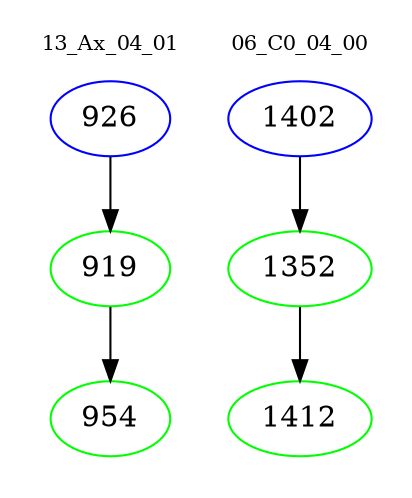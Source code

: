 digraph{
subgraph cluster_0 {
color = white
label = "13_Ax_04_01";
fontsize=10;
T0_926 [label="926", color="blue"]
T0_926 -> T0_919 [color="black"]
T0_919 [label="919", color="green"]
T0_919 -> T0_954 [color="black"]
T0_954 [label="954", color="green"]
}
subgraph cluster_1 {
color = white
label = "06_C0_04_00";
fontsize=10;
T1_1402 [label="1402", color="blue"]
T1_1402 -> T1_1352 [color="black"]
T1_1352 [label="1352", color="green"]
T1_1352 -> T1_1412 [color="black"]
T1_1412 [label="1412", color="green"]
}
}
